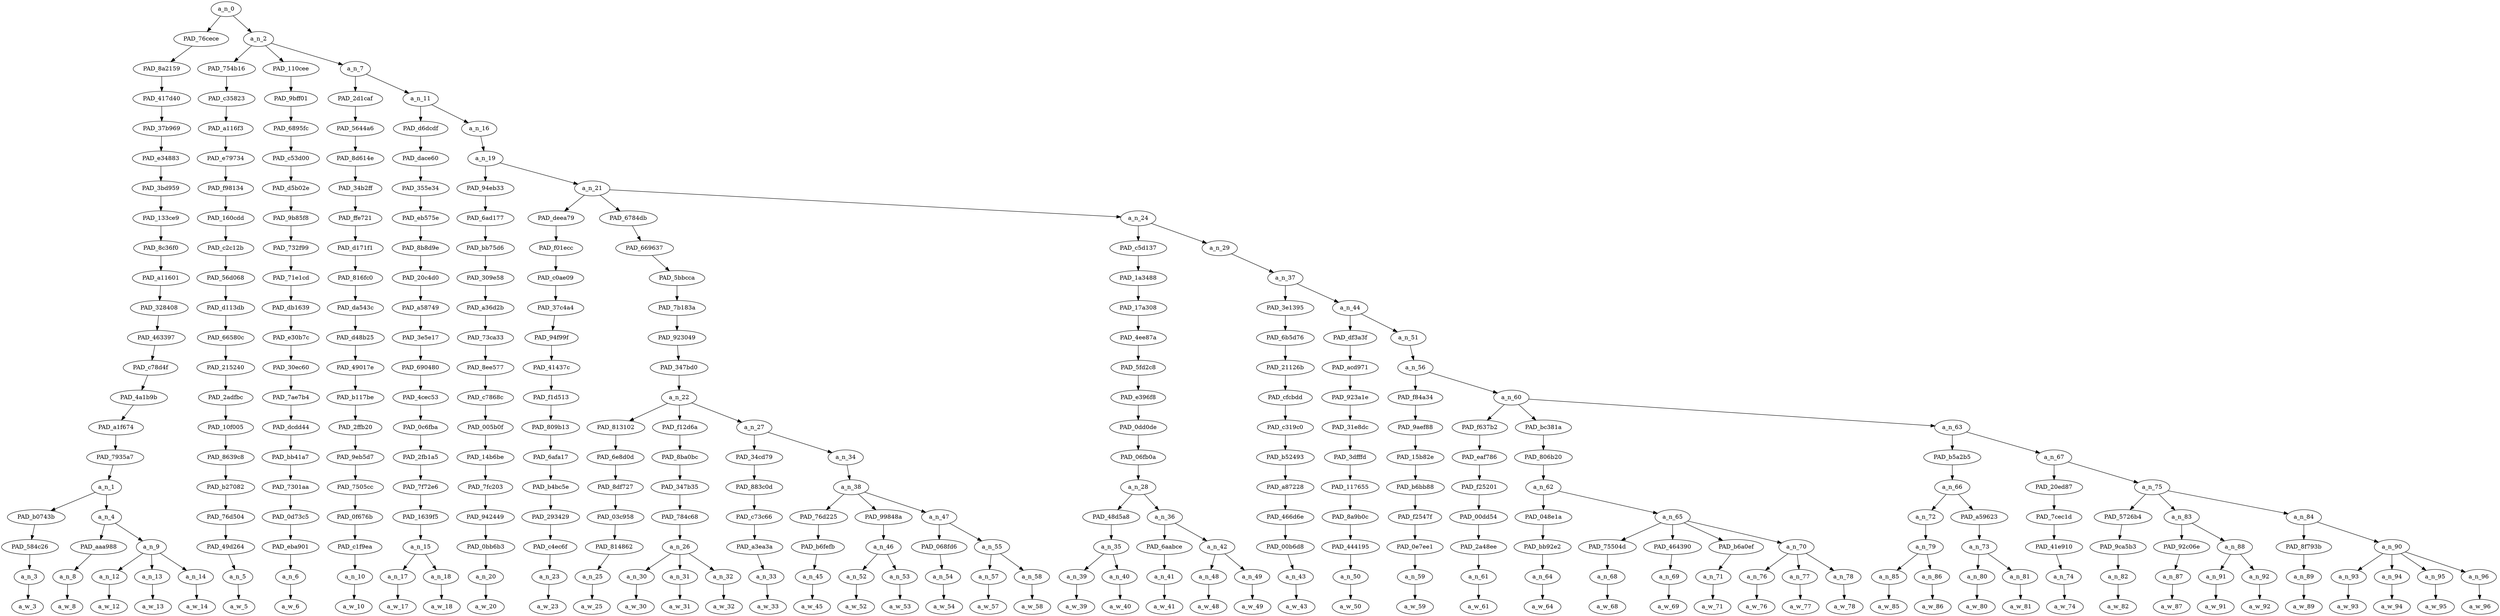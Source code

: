 strict digraph "" {
	a_n_0	[div_dir=1,
		index=0,
		level=20,
		pos="3.913224585262346,20!",
		text_span="[0, 1, 2, 3, 4, 5, 6, 7, 8, 9, 10, 11, 12, 13, 14, 15, 16, 17, 18, 19, 20, 21, 22, 23, 24, 25, 26, 27, 28, 29, 30, 31, 32, 33, 34, \
35, 36, 37, 38, 39, 40, 41, 42, 43, 44, 45, 46, 47, 48, 49, 50, 51, 52]",
		value=1.00000001];
	PAD_76cece	[div_dir=1,
		index=0,
		level=19,
		pos="1.0,19!",
		text_span="[0, 1, 2, 3, 4]",
		value=0.08458001];
	a_n_0 -> PAD_76cece;
	a_n_2	[div_dir=1,
		index=1,
		level=19,
		pos="6.826449170524692,19!",
		text_span="[5, 6, 7, 8, 9, 10, 11, 12, 13, 14, 15, 16, 17, 18, 19, 20, 21, 22, 23, 24, 25, 26, 27, 28, 29, 30, 31, 32, 33, 34, 35, 36, 37, \
38, 39, 40, 41, 42, 43, 44, 45, 46, 47, 48, 49, 50, 51, 52]",
		value=0.91515643];
	a_n_0 -> a_n_2;
	PAD_8a2159	[div_dir=1,
		index=0,
		level=18,
		pos="1.0,18!",
		text_span="[0, 1, 2, 3, 4]",
		value=0.08458001];
	PAD_76cece -> PAD_8a2159;
	PAD_417d40	[div_dir=1,
		index=0,
		level=17,
		pos="1.0,17!",
		text_span="[0, 1, 2, 3, 4]",
		value=0.08458001];
	PAD_8a2159 -> PAD_417d40;
	PAD_37b969	[div_dir=1,
		index=0,
		level=16,
		pos="1.0,16!",
		text_span="[0, 1, 2, 3, 4]",
		value=0.08458001];
	PAD_417d40 -> PAD_37b969;
	PAD_e34883	[div_dir=1,
		index=0,
		level=15,
		pos="1.0,15!",
		text_span="[0, 1, 2, 3, 4]",
		value=0.08458001];
	PAD_37b969 -> PAD_e34883;
	PAD_3bd959	[div_dir=1,
		index=0,
		level=14,
		pos="1.0,14!",
		text_span="[0, 1, 2, 3, 4]",
		value=0.08458001];
	PAD_e34883 -> PAD_3bd959;
	PAD_133ce9	[div_dir=1,
		index=0,
		level=13,
		pos="1.0,13!",
		text_span="[0, 1, 2, 3, 4]",
		value=0.08458001];
	PAD_3bd959 -> PAD_133ce9;
	PAD_8c36f0	[div_dir=1,
		index=0,
		level=12,
		pos="1.0,12!",
		text_span="[0, 1, 2, 3, 4]",
		value=0.08458001];
	PAD_133ce9 -> PAD_8c36f0;
	PAD_a11601	[div_dir=1,
		index=0,
		level=11,
		pos="1.0,11!",
		text_span="[0, 1, 2, 3, 4]",
		value=0.08458001];
	PAD_8c36f0 -> PAD_a11601;
	PAD_328408	[div_dir=1,
		index=0,
		level=10,
		pos="1.0,10!",
		text_span="[0, 1, 2, 3, 4]",
		value=0.08458001];
	PAD_a11601 -> PAD_328408;
	PAD_463397	[div_dir=1,
		index=0,
		level=9,
		pos="1.0,9!",
		text_span="[0, 1, 2, 3, 4]",
		value=0.08458001];
	PAD_328408 -> PAD_463397;
	PAD_c78d4f	[div_dir=1,
		index=0,
		level=8,
		pos="1.0,8!",
		text_span="[0, 1, 2, 3, 4]",
		value=0.08458001];
	PAD_463397 -> PAD_c78d4f;
	PAD_4a1b9b	[div_dir=1,
		index=0,
		level=7,
		pos="1.0,7!",
		text_span="[0, 1, 2, 3, 4]",
		value=0.08458001];
	PAD_c78d4f -> PAD_4a1b9b;
	PAD_a1f674	[div_dir=1,
		index=0,
		level=6,
		pos="1.0,6!",
		text_span="[0, 1, 2, 3, 4]",
		value=0.08458001];
	PAD_4a1b9b -> PAD_a1f674;
	PAD_7935a7	[div_dir=1,
		index=0,
		level=5,
		pos="1.0,5!",
		text_span="[0, 1, 2, 3, 4]",
		value=0.08458001];
	PAD_a1f674 -> PAD_7935a7;
	a_n_1	[div_dir=1,
		index=0,
		level=4,
		pos="1.0,4!",
		text_span="[0, 1, 2, 3, 4]",
		value=0.08458001];
	PAD_7935a7 -> a_n_1;
	PAD_b0743b	[div_dir=1,
		index=0,
		level=3,
		pos="0.0,3!",
		text_span="[0]",
		value=0.00998936];
	a_n_1 -> PAD_b0743b;
	a_n_4	[div_dir=1,
		index=1,
		level=3,
		pos="2.0,3!",
		text_span="[1, 2, 3, 4]",
		value=0.07447516];
	a_n_1 -> a_n_4;
	PAD_584c26	[div_dir=1,
		index=0,
		level=2,
		pos="0.0,2!",
		text_span="[0]",
		value=0.00998936];
	PAD_b0743b -> PAD_584c26;
	a_n_3	[div_dir=1,
		index=0,
		level=1,
		pos="0.0,1!",
		text_span="[0]",
		value=0.00998936];
	PAD_584c26 -> a_n_3;
	a_w_3	[div_dir=0,
		index=0,
		level=0,
		pos="0,0!",
		text_span="[0]",
		value=i];
	a_n_3 -> a_w_3;
	PAD_aaa988	[div_dir=1,
		index=1,
		level=2,
		pos="1.0,2!",
		text_span="[1]",
		value=0.01039304];
	a_n_4 -> PAD_aaa988;
	a_n_9	[div_dir=1,
		index=2,
		level=2,
		pos="3.0,2!",
		text_span="[2, 3, 4]",
		value=0.06399254];
	a_n_4 -> a_n_9;
	a_n_8	[div_dir=1,
		index=1,
		level=1,
		pos="1.0,1!",
		text_span="[1]",
		value=0.01039304];
	PAD_aaa988 -> a_n_8;
	a_w_8	[div_dir=0,
		index=1,
		level=0,
		pos="1,0!",
		text_span="[1]",
		value=am];
	a_n_8 -> a_w_8;
	a_n_12	[div_dir=1,
		index=2,
		level=1,
		pos="2.0,1!",
		text_span="[2]",
		value=0.00790389];
	a_n_9 -> a_n_12;
	a_n_13	[div_dir=1,
		index=3,
		level=1,
		pos="3.0,1!",
		text_span="[3]",
		value=0.04510745];
	a_n_9 -> a_n_13;
	a_n_14	[div_dir=1,
		index=4,
		level=1,
		pos="4.0,1!",
		text_span="[4]",
		value=0.01091511];
	a_n_9 -> a_n_14;
	a_w_12	[div_dir=0,
		index=2,
		level=0,
		pos="2,0!",
		text_span="[2]",
		value=a];
	a_n_12 -> a_w_12;
	a_w_13	[div_dir=0,
		index=3,
		level=0,
		pos="3,0!",
		text_span="[3]",
		value="w.a.r."];
	a_n_13 -> a_w_13;
	a_w_14	[div_dir=0,
		index=4,
		level=0,
		pos="4,0!",
		text_span="[4]",
		value=skin];
	a_n_14 -> a_w_14;
	PAD_754b16	[div_dir=1,
		index=1,
		level=18,
		pos="5.0,18!",
		text_span="[5]",
		value=0.00619104];
	a_n_2 -> PAD_754b16;
	PAD_110cee	[div_dir=-1,
		index=2,
		level=18,
		pos="6.0,18!",
		text_span="[6]",
		value=0.00748228];
	a_n_2 -> PAD_110cee;
	a_n_7	[div_dir=1,
		index=3,
		level=18,
		pos="9.479347511574074,18!",
		text_span="[7, 8, 9, 10, 11, 12, 13, 14, 15, 16, 17, 18, 19, 20, 21, 22, 23, 24, 25, 26, 27, 28, 29, 30, 31, 32, 33, 34, 35, 36, 37, 38, 39, \
40, 41, 42, 43, 44, 45, 46, 47, 48, 49, 50, 51, 52]",
		value=0.90124550];
	a_n_2 -> a_n_7;
	PAD_c35823	[div_dir=1,
		index=1,
		level=17,
		pos="5.0,17!",
		text_span="[5]",
		value=0.00619104];
	PAD_754b16 -> PAD_c35823;
	PAD_a116f3	[div_dir=1,
		index=1,
		level=16,
		pos="5.0,16!",
		text_span="[5]",
		value=0.00619104];
	PAD_c35823 -> PAD_a116f3;
	PAD_e79734	[div_dir=1,
		index=1,
		level=15,
		pos="5.0,15!",
		text_span="[5]",
		value=0.00619104];
	PAD_a116f3 -> PAD_e79734;
	PAD_f98134	[div_dir=1,
		index=1,
		level=14,
		pos="5.0,14!",
		text_span="[5]",
		value=0.00619104];
	PAD_e79734 -> PAD_f98134;
	PAD_160cdd	[div_dir=1,
		index=1,
		level=13,
		pos="5.0,13!",
		text_span="[5]",
		value=0.00619104];
	PAD_f98134 -> PAD_160cdd;
	PAD_c2c12b	[div_dir=1,
		index=1,
		level=12,
		pos="5.0,12!",
		text_span="[5]",
		value=0.00619104];
	PAD_160cdd -> PAD_c2c12b;
	PAD_56d068	[div_dir=1,
		index=1,
		level=11,
		pos="5.0,11!",
		text_span="[5]",
		value=0.00619104];
	PAD_c2c12b -> PAD_56d068;
	PAD_d113db	[div_dir=1,
		index=1,
		level=10,
		pos="5.0,10!",
		text_span="[5]",
		value=0.00619104];
	PAD_56d068 -> PAD_d113db;
	PAD_66580c	[div_dir=1,
		index=1,
		level=9,
		pos="5.0,9!",
		text_span="[5]",
		value=0.00619104];
	PAD_d113db -> PAD_66580c;
	PAD_215240	[div_dir=1,
		index=1,
		level=8,
		pos="5.0,8!",
		text_span="[5]",
		value=0.00619104];
	PAD_66580c -> PAD_215240;
	PAD_2adfbc	[div_dir=1,
		index=1,
		level=7,
		pos="5.0,7!",
		text_span="[5]",
		value=0.00619104];
	PAD_215240 -> PAD_2adfbc;
	PAD_10f005	[div_dir=1,
		index=1,
		level=6,
		pos="5.0,6!",
		text_span="[5]",
		value=0.00619104];
	PAD_2adfbc -> PAD_10f005;
	PAD_8639c8	[div_dir=1,
		index=1,
		level=5,
		pos="5.0,5!",
		text_span="[5]",
		value=0.00619104];
	PAD_10f005 -> PAD_8639c8;
	PAD_b27082	[div_dir=1,
		index=1,
		level=4,
		pos="5.0,4!",
		text_span="[5]",
		value=0.00619104];
	PAD_8639c8 -> PAD_b27082;
	PAD_76d504	[div_dir=1,
		index=2,
		level=3,
		pos="5.0,3!",
		text_span="[5]",
		value=0.00619104];
	PAD_b27082 -> PAD_76d504;
	PAD_49d264	[div_dir=1,
		index=3,
		level=2,
		pos="5.0,2!",
		text_span="[5]",
		value=0.00619104];
	PAD_76d504 -> PAD_49d264;
	a_n_5	[div_dir=1,
		index=5,
		level=1,
		pos="5.0,1!",
		text_span="[5]",
		value=0.00619104];
	PAD_49d264 -> a_n_5;
	a_w_5	[div_dir=0,
		index=5,
		level=0,
		pos="5,0!",
		text_span="[5]",
		value=do];
	a_n_5 -> a_w_5;
	PAD_9bff01	[div_dir=-1,
		index=2,
		level=17,
		pos="6.0,17!",
		text_span="[6]",
		value=0.00748228];
	PAD_110cee -> PAD_9bff01;
	PAD_6895fc	[div_dir=-1,
		index=2,
		level=16,
		pos="6.0,16!",
		text_span="[6]",
		value=0.00748228];
	PAD_9bff01 -> PAD_6895fc;
	PAD_c53d00	[div_dir=-1,
		index=2,
		level=15,
		pos="6.0,15!",
		text_span="[6]",
		value=0.00748228];
	PAD_6895fc -> PAD_c53d00;
	PAD_d5b02e	[div_dir=-1,
		index=2,
		level=14,
		pos="6.0,14!",
		text_span="[6]",
		value=0.00748228];
	PAD_c53d00 -> PAD_d5b02e;
	PAD_9b85f8	[div_dir=-1,
		index=2,
		level=13,
		pos="6.0,13!",
		text_span="[6]",
		value=0.00748228];
	PAD_d5b02e -> PAD_9b85f8;
	PAD_732f99	[div_dir=-1,
		index=2,
		level=12,
		pos="6.0,12!",
		text_span="[6]",
		value=0.00748228];
	PAD_9b85f8 -> PAD_732f99;
	PAD_71e1cd	[div_dir=-1,
		index=2,
		level=11,
		pos="6.0,11!",
		text_span="[6]",
		value=0.00748228];
	PAD_732f99 -> PAD_71e1cd;
	PAD_db1639	[div_dir=-1,
		index=2,
		level=10,
		pos="6.0,10!",
		text_span="[6]",
		value=0.00748228];
	PAD_71e1cd -> PAD_db1639;
	PAD_e30b7c	[div_dir=-1,
		index=2,
		level=9,
		pos="6.0,9!",
		text_span="[6]",
		value=0.00748228];
	PAD_db1639 -> PAD_e30b7c;
	PAD_30ec60	[div_dir=-1,
		index=2,
		level=8,
		pos="6.0,8!",
		text_span="[6]",
		value=0.00748228];
	PAD_e30b7c -> PAD_30ec60;
	PAD_7ae7b4	[div_dir=-1,
		index=2,
		level=7,
		pos="6.0,7!",
		text_span="[6]",
		value=0.00748228];
	PAD_30ec60 -> PAD_7ae7b4;
	PAD_dcdd44	[div_dir=-1,
		index=2,
		level=6,
		pos="6.0,6!",
		text_span="[6]",
		value=0.00748228];
	PAD_7ae7b4 -> PAD_dcdd44;
	PAD_bb41a7	[div_dir=-1,
		index=2,
		level=5,
		pos="6.0,5!",
		text_span="[6]",
		value=0.00748228];
	PAD_dcdd44 -> PAD_bb41a7;
	PAD_7301aa	[div_dir=-1,
		index=2,
		level=4,
		pos="6.0,4!",
		text_span="[6]",
		value=0.00748228];
	PAD_bb41a7 -> PAD_7301aa;
	PAD_0d73c5	[div_dir=-1,
		index=3,
		level=3,
		pos="6.0,3!",
		text_span="[6]",
		value=0.00748228];
	PAD_7301aa -> PAD_0d73c5;
	PAD_eba901	[div_dir=-1,
		index=4,
		level=2,
		pos="6.0,2!",
		text_span="[6]",
		value=0.00748228];
	PAD_0d73c5 -> PAD_eba901;
	a_n_6	[div_dir=-1,
		index=6,
		level=1,
		pos="6.0,1!",
		text_span="[6]",
		value=0.00748228];
	PAD_eba901 -> a_n_6;
	a_w_6	[div_dir=0,
		index=6,
		level=0,
		pos="6,0!",
		text_span="[6]",
		value=you];
	a_n_6 -> a_w_6;
	PAD_2d1caf	[div_dir=1,
		index=3,
		level=17,
		pos="7.0,17!",
		text_span="[7]",
		value=0.00774650];
	a_n_7 -> PAD_2d1caf;
	a_n_11	[div_dir=1,
		index=4,
		level=17,
		pos="11.958695023148149,17!",
		text_span="[8, 9, 10, 11, 12, 13, 14, 15, 16, 17, 18, 19, 20, 21, 22, 23, 24, 25, 26, 27, 28, 29, 30, 31, 32, 33, 34, 35, 36, 37, 38, 39, 40, \
41, 42, 43, 44, 45, 46, 47, 48, 49, 50, 51, 52]",
		value=0.89325747];
	a_n_7 -> a_n_11;
	PAD_5644a6	[div_dir=1,
		index=3,
		level=16,
		pos="7.0,16!",
		text_span="[7]",
		value=0.00774650];
	PAD_2d1caf -> PAD_5644a6;
	PAD_8d614e	[div_dir=1,
		index=3,
		level=15,
		pos="7.0,15!",
		text_span="[7]",
		value=0.00774650];
	PAD_5644a6 -> PAD_8d614e;
	PAD_34b2ff	[div_dir=1,
		index=3,
		level=14,
		pos="7.0,14!",
		text_span="[7]",
		value=0.00774650];
	PAD_8d614e -> PAD_34b2ff;
	PAD_ffe721	[div_dir=1,
		index=3,
		level=13,
		pos="7.0,13!",
		text_span="[7]",
		value=0.00774650];
	PAD_34b2ff -> PAD_ffe721;
	PAD_d171f1	[div_dir=1,
		index=3,
		level=12,
		pos="7.0,12!",
		text_span="[7]",
		value=0.00774650];
	PAD_ffe721 -> PAD_d171f1;
	PAD_816fc0	[div_dir=1,
		index=3,
		level=11,
		pos="7.0,11!",
		text_span="[7]",
		value=0.00774650];
	PAD_d171f1 -> PAD_816fc0;
	PAD_da543c	[div_dir=1,
		index=3,
		level=10,
		pos="7.0,10!",
		text_span="[7]",
		value=0.00774650];
	PAD_816fc0 -> PAD_da543c;
	PAD_d48b25	[div_dir=1,
		index=3,
		level=9,
		pos="7.0,9!",
		text_span="[7]",
		value=0.00774650];
	PAD_da543c -> PAD_d48b25;
	PAD_49017e	[div_dir=1,
		index=3,
		level=8,
		pos="7.0,8!",
		text_span="[7]",
		value=0.00774650];
	PAD_d48b25 -> PAD_49017e;
	PAD_b117be	[div_dir=1,
		index=3,
		level=7,
		pos="7.0,7!",
		text_span="[7]",
		value=0.00774650];
	PAD_49017e -> PAD_b117be;
	PAD_2ffb20	[div_dir=1,
		index=3,
		level=6,
		pos="7.0,6!",
		text_span="[7]",
		value=0.00774650];
	PAD_b117be -> PAD_2ffb20;
	PAD_9eb5d7	[div_dir=1,
		index=3,
		level=5,
		pos="7.0,5!",
		text_span="[7]",
		value=0.00774650];
	PAD_2ffb20 -> PAD_9eb5d7;
	PAD_7505cc	[div_dir=1,
		index=3,
		level=4,
		pos="7.0,4!",
		text_span="[7]",
		value=0.00774650];
	PAD_9eb5d7 -> PAD_7505cc;
	PAD_0f676b	[div_dir=1,
		index=4,
		level=3,
		pos="7.0,3!",
		text_span="[7]",
		value=0.00774650];
	PAD_7505cc -> PAD_0f676b;
	PAD_c1f9ea	[div_dir=1,
		index=5,
		level=2,
		pos="7.0,2!",
		text_span="[7]",
		value=0.00774650];
	PAD_0f676b -> PAD_c1f9ea;
	a_n_10	[div_dir=1,
		index=7,
		level=1,
		pos="7.0,1!",
		text_span="[7]",
		value=0.00774650];
	PAD_c1f9ea -> a_n_10;
	a_w_10	[div_dir=0,
		index=7,
		level=0,
		pos="7,0!",
		text_span="[7]",
		value=know];
	a_n_10 -> a_w_10;
	PAD_d6dcdf	[div_dir=-1,
		index=4,
		level=16,
		pos="8.5,16!",
		text_span="[8, 9]",
		value=0.04171101];
	a_n_11 -> PAD_d6dcdf;
	a_n_16	[div_dir=1,
		index=5,
		level=16,
		pos="15.417390046296296,16!",
		text_span="[10, 11, 12, 13, 14, 15, 16, 17, 18, 19, 20, 21, 22, 23, 24, 25, 26, 27, 28, 29, 30, 31, 32, 33, 34, 35, 36, 37, 38, 39, 40, 41, \
42, 43, 44, 45, 46, 47, 48, 49, 50, 51, 52]",
		value=0.85130424];
	a_n_11 -> a_n_16;
	PAD_dace60	[div_dir=-1,
		index=4,
		level=15,
		pos="8.5,15!",
		text_span="[8, 9]",
		value=0.04171101];
	PAD_d6dcdf -> PAD_dace60;
	PAD_355e34	[div_dir=-1,
		index=4,
		level=14,
		pos="8.5,14!",
		text_span="[8, 9]",
		value=0.04171101];
	PAD_dace60 -> PAD_355e34;
	PAD_eb575e	[div_dir=-1,
		index=4,
		level=13,
		pos="8.5,13!",
		text_span="[8, 9]",
		value=0.04171101];
	PAD_355e34 -> PAD_eb575e;
	PAD_8b8d9e	[div_dir=-1,
		index=4,
		level=12,
		pos="8.5,12!",
		text_span="[8, 9]",
		value=0.04171101];
	PAD_eb575e -> PAD_8b8d9e;
	PAD_20c4d0	[div_dir=-1,
		index=4,
		level=11,
		pos="8.5,11!",
		text_span="[8, 9]",
		value=0.04171101];
	PAD_8b8d9e -> PAD_20c4d0;
	PAD_a58749	[div_dir=-1,
		index=4,
		level=10,
		pos="8.5,10!",
		text_span="[8, 9]",
		value=0.04171101];
	PAD_20c4d0 -> PAD_a58749;
	PAD_3e5e17	[div_dir=-1,
		index=4,
		level=9,
		pos="8.5,9!",
		text_span="[8, 9]",
		value=0.04171101];
	PAD_a58749 -> PAD_3e5e17;
	PAD_690480	[div_dir=-1,
		index=4,
		level=8,
		pos="8.5,8!",
		text_span="[8, 9]",
		value=0.04171101];
	PAD_3e5e17 -> PAD_690480;
	PAD_4cec53	[div_dir=-1,
		index=4,
		level=7,
		pos="8.5,7!",
		text_span="[8, 9]",
		value=0.04171101];
	PAD_690480 -> PAD_4cec53;
	PAD_0c6fba	[div_dir=-1,
		index=4,
		level=6,
		pos="8.5,6!",
		text_span="[8, 9]",
		value=0.04171101];
	PAD_4cec53 -> PAD_0c6fba;
	PAD_2fb1a5	[div_dir=-1,
		index=4,
		level=5,
		pos="8.5,5!",
		text_span="[8, 9]",
		value=0.04171101];
	PAD_0c6fba -> PAD_2fb1a5;
	PAD_7f72e6	[div_dir=-1,
		index=4,
		level=4,
		pos="8.5,4!",
		text_span="[8, 9]",
		value=0.04171101];
	PAD_2fb1a5 -> PAD_7f72e6;
	PAD_1639f5	[div_dir=-1,
		index=5,
		level=3,
		pos="8.5,3!",
		text_span="[8, 9]",
		value=0.04171101];
	PAD_7f72e6 -> PAD_1639f5;
	a_n_15	[div_dir=-1,
		index=6,
		level=2,
		pos="8.5,2!",
		text_span="[8, 9]",
		value=0.04171101];
	PAD_1639f5 -> a_n_15;
	a_n_17	[div_dir=-1,
		index=8,
		level=1,
		pos="8.0,1!",
		text_span="[8]",
		value=0.01119219];
	a_n_15 -> a_n_17;
	a_n_18	[div_dir=-1,
		index=9,
		level=1,
		pos="9.0,1!",
		text_span="[9]",
		value=0.03050767];
	a_n_15 -> a_n_18;
	a_w_17	[div_dir=0,
		index=8,
		level=0,
		pos="8,0!",
		text_span="[8]",
		value=john];
	a_n_17 -> a_w_17;
	a_w_18	[div_dir=0,
		index=9,
		level=0,
		pos="9,0!",
		text_span="[9]",
		value=detuillo];
	a_n_18 -> a_w_18;
	a_n_19	[div_dir=1,
		index=5,
		level=15,
		pos="15.417390046296296,15!",
		text_span="[10, 11, 12, 13, 14, 15, 16, 17, 18, 19, 20, 21, 22, 23, 24, 25, 26, 27, 28, 29, 30, 31, 32, 33, 34, 35, 36, 37, 38, 39, 40, 41, \
42, 43, 44, 45, 46, 47, 48, 49, 50, 51, 52]",
		value=0.85104968];
	a_n_16 -> a_n_19;
	PAD_94eb33	[div_dir=-1,
		index=5,
		level=14,
		pos="10.0,14!",
		text_span="[10]",
		value=0.00939862];
	a_n_19 -> PAD_94eb33;
	a_n_21	[div_dir=1,
		index=6,
		level=14,
		pos="20.83478009259259,14!",
		text_span="[11, 12, 13, 14, 15, 16, 17, 18, 19, 20, 21, 22, 23, 24, 25, 26, 27, 28, 29, 30, 31, 32, 33, 34, 35, 36, 37, 38, 39, 40, 41, 42, \
43, 44, 45, 46, 47, 48, 49, 50, 51, 52]",
		value=0.84139649];
	a_n_19 -> a_n_21;
	PAD_6ad177	[div_dir=-1,
		index=5,
		level=13,
		pos="10.0,13!",
		text_span="[10]",
		value=0.00939862];
	PAD_94eb33 -> PAD_6ad177;
	PAD_bb75d6	[div_dir=-1,
		index=5,
		level=12,
		pos="10.0,12!",
		text_span="[10]",
		value=0.00939862];
	PAD_6ad177 -> PAD_bb75d6;
	PAD_309e58	[div_dir=-1,
		index=5,
		level=11,
		pos="10.0,11!",
		text_span="[10]",
		value=0.00939862];
	PAD_bb75d6 -> PAD_309e58;
	PAD_a36d2b	[div_dir=-1,
		index=5,
		level=10,
		pos="10.0,10!",
		text_span="[10]",
		value=0.00939862];
	PAD_309e58 -> PAD_a36d2b;
	PAD_73ca33	[div_dir=-1,
		index=5,
		level=9,
		pos="10.0,9!",
		text_span="[10]",
		value=0.00939862];
	PAD_a36d2b -> PAD_73ca33;
	PAD_8ee577	[div_dir=-1,
		index=5,
		level=8,
		pos="10.0,8!",
		text_span="[10]",
		value=0.00939862];
	PAD_73ca33 -> PAD_8ee577;
	PAD_c7868c	[div_dir=-1,
		index=5,
		level=7,
		pos="10.0,7!",
		text_span="[10]",
		value=0.00939862];
	PAD_8ee577 -> PAD_c7868c;
	PAD_005b0f	[div_dir=-1,
		index=5,
		level=6,
		pos="10.0,6!",
		text_span="[10]",
		value=0.00939862];
	PAD_c7868c -> PAD_005b0f;
	PAD_14b6be	[div_dir=-1,
		index=5,
		level=5,
		pos="10.0,5!",
		text_span="[10]",
		value=0.00939862];
	PAD_005b0f -> PAD_14b6be;
	PAD_7fc203	[div_dir=-1,
		index=5,
		level=4,
		pos="10.0,4!",
		text_span="[10]",
		value=0.00939862];
	PAD_14b6be -> PAD_7fc203;
	PAD_942449	[div_dir=-1,
		index=6,
		level=3,
		pos="10.0,3!",
		text_span="[10]",
		value=0.00939862];
	PAD_7fc203 -> PAD_942449;
	PAD_0bb6b3	[div_dir=-1,
		index=7,
		level=2,
		pos="10.0,2!",
		text_span="[10]",
		value=0.00939862];
	PAD_942449 -> PAD_0bb6b3;
	a_n_20	[div_dir=-1,
		index=10,
		level=1,
		pos="10.0,1!",
		text_span="[10]",
		value=0.00939862];
	PAD_0bb6b3 -> a_n_20;
	a_w_20	[div_dir=0,
		index=10,
		level=0,
		pos="10,0!",
		text_span="[10]",
		value=he];
	a_n_20 -> a_w_20;
	PAD_deea79	[div_dir=-1,
		index=7,
		level=13,
		pos="22.0,13!",
		text_span="[22]",
		value=0.01566510];
	a_n_21 -> PAD_deea79;
	PAD_6784db	[div_dir=-1,
		index=6,
		level=13,
		pos="13.458333333333334,13!",
		text_span="[11, 12, 13, 14, 15, 16, 17, 18, 19, 20, 21]",
		value=0.16566449];
	a_n_21 -> PAD_6784db;
	a_n_24	[div_dir=1,
		index=8,
		level=13,
		pos="27.046006944444443,13!",
		text_span="[23, 24, 25, 26, 27, 28, 29, 30, 31, 32, 33, 34, 35, 36, 37, 38, 39, 40, 41, 42, 43, 44, 45, 46, 47, 48, 49, 50, 51, 52]",
		value=0.65980994];
	a_n_21 -> a_n_24;
	PAD_f01ecc	[div_dir=-1,
		index=7,
		level=12,
		pos="22.0,12!",
		text_span="[22]",
		value=0.01566510];
	PAD_deea79 -> PAD_f01ecc;
	PAD_c0ae09	[div_dir=-1,
		index=7,
		level=11,
		pos="22.0,11!",
		text_span="[22]",
		value=0.01566510];
	PAD_f01ecc -> PAD_c0ae09;
	PAD_37c4a4	[div_dir=-1,
		index=7,
		level=10,
		pos="22.0,10!",
		text_span="[22]",
		value=0.01566510];
	PAD_c0ae09 -> PAD_37c4a4;
	PAD_94f99f	[div_dir=-1,
		index=7,
		level=9,
		pos="22.0,9!",
		text_span="[22]",
		value=0.01566510];
	PAD_37c4a4 -> PAD_94f99f;
	PAD_41437c	[div_dir=-1,
		index=7,
		level=8,
		pos="22.0,8!",
		text_span="[22]",
		value=0.01566510];
	PAD_94f99f -> PAD_41437c;
	PAD_f1d513	[div_dir=-1,
		index=7,
		level=7,
		pos="22.0,7!",
		text_span="[22]",
		value=0.01566510];
	PAD_41437c -> PAD_f1d513;
	PAD_809b13	[div_dir=-1,
		index=9,
		level=6,
		pos="22.0,6!",
		text_span="[22]",
		value=0.01566510];
	PAD_f1d513 -> PAD_809b13;
	PAD_6afa17	[div_dir=-1,
		index=10,
		level=5,
		pos="22.0,5!",
		text_span="[22]",
		value=0.01566510];
	PAD_809b13 -> PAD_6afa17;
	PAD_b4bc5e	[div_dir=-1,
		index=10,
		level=4,
		pos="22.0,4!",
		text_span="[22]",
		value=0.01566510];
	PAD_6afa17 -> PAD_b4bc5e;
	PAD_293429	[div_dir=-1,
		index=13,
		level=3,
		pos="22.0,3!",
		text_span="[22]",
		value=0.01566510];
	PAD_b4bc5e -> PAD_293429;
	PAD_c4ec6f	[div_dir=-1,
		index=15,
		level=2,
		pos="22.0,2!",
		text_span="[22]",
		value=0.01566510];
	PAD_293429 -> PAD_c4ec6f;
	a_n_23	[div_dir=-1,
		index=22,
		level=1,
		pos="22.0,1!",
		text_span="[22]",
		value=0.01566510];
	PAD_c4ec6f -> a_n_23;
	a_w_23	[div_dir=0,
		index=22,
		level=0,
		pos="22,0!",
		text_span="[22]",
		value=and];
	a_n_23 -> a_w_23;
	PAD_669637	[div_dir=-1,
		index=6,
		level=12,
		pos="13.458333333333334,12!",
		text_span="[11, 12, 13, 14, 15, 16, 17, 18, 19, 20, 21]",
		value=0.16566449];
	PAD_6784db -> PAD_669637;
	PAD_5bbcca	[div_dir=-1,
		index=6,
		level=11,
		pos="13.458333333333334,11!",
		text_span="[11, 12, 13, 14, 15, 16, 17, 18, 19, 20, 21]",
		value=0.16566449];
	PAD_669637 -> PAD_5bbcca;
	PAD_7b183a	[div_dir=-1,
		index=6,
		level=10,
		pos="13.458333333333334,10!",
		text_span="[11, 12, 13, 14, 15, 16, 17, 18, 19, 20, 21]",
		value=0.16566449];
	PAD_5bbcca -> PAD_7b183a;
	PAD_923049	[div_dir=-1,
		index=6,
		level=9,
		pos="13.458333333333334,9!",
		text_span="[11, 12, 13, 14, 15, 16, 17, 18, 19, 20, 21]",
		value=0.16566449];
	PAD_7b183a -> PAD_923049;
	PAD_347bd0	[div_dir=-1,
		index=6,
		level=8,
		pos="13.458333333333334,8!",
		text_span="[11, 12, 13, 14, 15, 16, 17, 18, 19, 20, 21]",
		value=0.16566449];
	PAD_923049 -> PAD_347bd0;
	a_n_22	[div_dir=-1,
		index=6,
		level=7,
		pos="13.458333333333334,7!",
		text_span="[11, 12, 13, 14, 15, 16, 17, 18, 19, 20, 21]",
		value=0.16566449];
	PAD_347bd0 -> a_n_22;
	PAD_813102	[div_dir=-1,
		index=6,
		level=6,
		pos="11.0,6!",
		text_span="[11]",
		value=0.00788401];
	a_n_22 -> PAD_813102;
	PAD_f12d6a	[div_dir=-1,
		index=7,
		level=6,
		pos="13.0,6!",
		text_span="[12, 13, 14]",
		value=0.03066440];
	a_n_22 -> PAD_f12d6a;
	a_n_27	[div_dir=-1,
		index=8,
		level=6,
		pos="16.375,6!",
		text_span="[15, 16, 17, 18, 19, 20, 21]",
		value=0.12710650];
	a_n_22 -> a_n_27;
	PAD_6e8d0d	[div_dir=-1,
		index=6,
		level=5,
		pos="11.0,5!",
		text_span="[11]",
		value=0.00788401];
	PAD_813102 -> PAD_6e8d0d;
	PAD_8df727	[div_dir=-1,
		index=6,
		level=4,
		pos="11.0,4!",
		text_span="[11]",
		value=0.00788401];
	PAD_6e8d0d -> PAD_8df727;
	PAD_03c958	[div_dir=-1,
		index=7,
		level=3,
		pos="11.0,3!",
		text_span="[11]",
		value=0.00788401];
	PAD_8df727 -> PAD_03c958;
	PAD_814862	[div_dir=-1,
		index=8,
		level=2,
		pos="11.0,2!",
		text_span="[11]",
		value=0.00788401];
	PAD_03c958 -> PAD_814862;
	a_n_25	[div_dir=-1,
		index=11,
		level=1,
		pos="11.0,1!",
		text_span="[11]",
		value=0.00788401];
	PAD_814862 -> a_n_25;
	a_w_25	[div_dir=0,
		index=11,
		level=0,
		pos="11,0!",
		text_span="[11]",
		value=doing];
	a_n_25 -> a_w_25;
	PAD_8ba0bc	[div_dir=-1,
		index=7,
		level=5,
		pos="13.0,5!",
		text_span="[12, 13, 14]",
		value=0.03066440];
	PAD_f12d6a -> PAD_8ba0bc;
	PAD_347b35	[div_dir=-1,
		index=7,
		level=4,
		pos="13.0,4!",
		text_span="[12, 13, 14]",
		value=0.03066440];
	PAD_8ba0bc -> PAD_347b35;
	PAD_784c68	[div_dir=-1,
		index=8,
		level=3,
		pos="13.0,3!",
		text_span="[12, 13, 14]",
		value=0.03066440];
	PAD_347b35 -> PAD_784c68;
	a_n_26	[div_dir=-1,
		index=9,
		level=2,
		pos="13.0,2!",
		text_span="[12, 13, 14]",
		value=0.03066440];
	PAD_784c68 -> a_n_26;
	a_n_30	[div_dir=1,
		index=12,
		level=1,
		pos="12.0,1!",
		text_span="[12]",
		value=0.00851447];
	a_n_26 -> a_n_30;
	a_n_31	[div_dir=-1,
		index=13,
		level=1,
		pos="13.0,1!",
		text_span="[13]",
		value=0.00902670];
	a_n_26 -> a_n_31;
	a_n_32	[div_dir=-1,
		index=14,
		level=1,
		pos="14.0,1!",
		text_span="[14]",
		value=0.01311866];
	a_n_26 -> a_n_32;
	a_w_30	[div_dir=0,
		index=12,
		level=0,
		pos="12,0!",
		text_span="[12]",
		value=an];
	a_n_30 -> a_w_30;
	a_w_31	[div_dir=0,
		index=13,
		level=0,
		pos="13,0!",
		text_span="[13]",
		value=l];
	a_n_31 -> a_w_31;
	a_w_32	[div_dir=0,
		index=14,
		level=0,
		pos="14,0!",
		text_span="[14]",
		value=bow];
	a_n_32 -> a_w_32;
	PAD_34cd79	[div_dir=-1,
		index=8,
		level=5,
		pos="15.0,5!",
		text_span="[15]",
		value=0.00876601];
	a_n_27 -> PAD_34cd79;
	a_n_34	[div_dir=1,
		index=9,
		level=5,
		pos="17.75,5!",
		text_span="[16, 17, 18, 19, 20, 21]",
		value=0.11833564];
	a_n_27 -> a_n_34;
	PAD_883c0d	[div_dir=-1,
		index=8,
		level=4,
		pos="15.0,4!",
		text_span="[15]",
		value=0.00876601];
	PAD_34cd79 -> PAD_883c0d;
	PAD_c73c66	[div_dir=-1,
		index=9,
		level=3,
		pos="15.0,3!",
		text_span="[15]",
		value=0.00876601];
	PAD_883c0d -> PAD_c73c66;
	PAD_a3ea3a	[div_dir=-1,
		index=10,
		level=2,
		pos="15.0,2!",
		text_span="[15]",
		value=0.00876601];
	PAD_c73c66 -> PAD_a3ea3a;
	a_n_33	[div_dir=-1,
		index=15,
		level=1,
		pos="15.0,1!",
		text_span="[15]",
		value=0.00876601];
	PAD_a3ea3a -> a_n_33;
	a_w_33	[div_dir=0,
		index=15,
		level=0,
		pos="15,0!",
		text_span="[15]",
		value=for];
	a_n_33 -> a_w_33;
	a_n_38	[div_dir=1,
		index=9,
		level=4,
		pos="17.75,4!",
		text_span="[16, 17, 18, 19, 20, 21]",
		value=0.11833339];
	a_n_34 -> a_n_38;
	PAD_76d225	[div_dir=1,
		index=10,
		level=3,
		pos="16.0,3!",
		text_span="[16]",
		value=0.01584941];
	a_n_38 -> PAD_76d225;
	PAD_99848a	[div_dir=-1,
		index=11,
		level=3,
		pos="17.5,3!",
		text_span="[17, 18]",
		value=0.07101093];
	a_n_38 -> PAD_99848a;
	a_n_47	[div_dir=1,
		index=12,
		level=3,
		pos="19.75,3!",
		text_span="[19, 20, 21]",
		value=0.03147080];
	a_n_38 -> a_n_47;
	PAD_b6fefb	[div_dir=1,
		index=11,
		level=2,
		pos="16.0,2!",
		text_span="[16]",
		value=0.01584941];
	PAD_76d225 -> PAD_b6fefb;
	a_n_45	[div_dir=1,
		index=16,
		level=1,
		pos="16.0,1!",
		text_span="[16]",
		value=0.01584941];
	PAD_b6fefb -> a_n_45;
	a_w_45	[div_dir=0,
		index=16,
		level=0,
		pos="16,0!",
		text_span="[16]",
		value=stabbing];
	a_n_45 -> a_w_45;
	a_n_46	[div_dir=-1,
		index=12,
		level=2,
		pos="17.5,2!",
		text_span="[17, 18]",
		value=0.07101093];
	PAD_99848a -> a_n_46;
	a_n_52	[div_dir=1,
		index=17,
		level=1,
		pos="17.0,1!",
		text_span="[17]",
		value=0.01006059];
	a_n_46 -> a_n_52;
	a_n_53	[div_dir=-1,
		index=18,
		level=1,
		pos="18.0,1!",
		text_span="[18]",
		value=0.06087194];
	a_n_46 -> a_n_53;
	a_w_52	[div_dir=0,
		index=17,
		level=0,
		pos="17,0!",
		text_span="[17]",
		value=a1];
	a_n_52 -> a_w_52;
	a_w_53	[div_dir=0,
		index=18,
		level=0,
		pos="18,0!",
		text_span="[18]",
		value=lgbtqwtf];
	a_n_53 -> a_w_53;
	PAD_068fd6	[div_dir=1,
		index=13,
		level=2,
		pos="19.0,2!",
		text_span="[19]",
		value=0.01124154];
	a_n_47 -> PAD_068fd6;
	a_n_55	[div_dir=1,
		index=14,
		level=2,
		pos="20.5,2!",
		text_span="[20, 21]",
		value=0.02016632];
	a_n_47 -> a_n_55;
	a_n_54	[div_dir=1,
		index=19,
		level=1,
		pos="19.0,1!",
		text_span="[19]",
		value=0.01124154];
	PAD_068fd6 -> a_n_54;
	a_w_54	[div_dir=0,
		index=19,
		level=0,
		pos="19,0!",
		text_span="[19]",
		value=in];
	a_n_54 -> a_w_54;
	a_n_57	[div_dir=1,
		index=20,
		level=1,
		pos="20.0,1!",
		text_span="[20]",
		value=0.00872546];
	a_n_55 -> a_n_57;
	a_n_58	[div_dir=1,
		index=21,
		level=1,
		pos="21.0,1!",
		text_span="[21]",
		value=0.01138176];
	a_n_55 -> a_n_58;
	a_w_57	[div_dir=0,
		index=20,
		level=0,
		pos="20,0!",
		text_span="[20]",
		value=the];
	a_n_57 -> a_w_57;
	a_w_58	[div_dir=0,
		index=21,
		level=0,
		pos="21,0!",
		text_span="[21]",
		value=head];
	a_n_58 -> a_w_58;
	PAD_c5d137	[div_dir=1,
		index=8,
		level=12,
		pos="24.625,12!",
		text_span="[23, 24, 25, 26, 27]",
		value=0.24453447];
	a_n_24 -> PAD_c5d137;
	a_n_29	[div_dir=1,
		index=9,
		level=12,
		pos="29.46701388888889,12!",
		text_span="[28, 29, 30, 31, 32, 33, 34, 35, 36, 37, 38, 39, 40, 41, 42, 43, 44, 45, 46, 47, 48, 49, 50, 51, 52]",
		value=0.41496247];
	a_n_24 -> a_n_29;
	PAD_1a3488	[div_dir=1,
		index=8,
		level=11,
		pos="24.625,11!",
		text_span="[23, 24, 25, 26, 27]",
		value=0.24453447];
	PAD_c5d137 -> PAD_1a3488;
	PAD_17a308	[div_dir=1,
		index=8,
		level=10,
		pos="24.625,10!",
		text_span="[23, 24, 25, 26, 27]",
		value=0.24453447];
	PAD_1a3488 -> PAD_17a308;
	PAD_4ee87a	[div_dir=1,
		index=8,
		level=9,
		pos="24.625,9!",
		text_span="[23, 24, 25, 26, 27]",
		value=0.24453447];
	PAD_17a308 -> PAD_4ee87a;
	PAD_5fd2c8	[div_dir=1,
		index=8,
		level=8,
		pos="24.625,8!",
		text_span="[23, 24, 25, 26, 27]",
		value=0.24453447];
	PAD_4ee87a -> PAD_5fd2c8;
	PAD_e396f8	[div_dir=1,
		index=8,
		level=7,
		pos="24.625,7!",
		text_span="[23, 24, 25, 26, 27]",
		value=0.24453447];
	PAD_5fd2c8 -> PAD_e396f8;
	PAD_0dd0de	[div_dir=1,
		index=10,
		level=6,
		pos="24.625,6!",
		text_span="[23, 24, 25, 26, 27]",
		value=0.24453447];
	PAD_e396f8 -> PAD_0dd0de;
	PAD_06fb0a	[div_dir=1,
		index=11,
		level=5,
		pos="24.625,5!",
		text_span="[23, 24, 25, 26, 27]",
		value=0.24453447];
	PAD_0dd0de -> PAD_06fb0a;
	a_n_28	[div_dir=1,
		index=11,
		level=4,
		pos="24.625,4!",
		text_span="[23, 24, 25, 26, 27]",
		value=0.24453447];
	PAD_06fb0a -> a_n_28;
	PAD_48d5a8	[div_dir=1,
		index=14,
		level=3,
		pos="23.5,3!",
		text_span="[23, 24]",
		value=0.19137304];
	a_n_28 -> PAD_48d5a8;
	a_n_36	[div_dir=1,
		index=15,
		level=3,
		pos="25.75,3!",
		text_span="[25, 26, 27]",
		value=0.05270656];
	a_n_28 -> a_n_36;
	a_n_35	[div_dir=1,
		index=16,
		level=2,
		pos="23.5,2!",
		text_span="[23, 24]",
		value=0.19137304];
	PAD_48d5a8 -> a_n_35;
	a_n_39	[div_dir=-1,
		index=23,
		level=1,
		pos="23.0,1!",
		text_span="[23]",
		value=0.02563090];
	a_n_35 -> a_n_39;
	a_n_40	[div_dir=1,
		index=24,
		level=1,
		pos="24.0,1!",
		text_span="[24]",
		value=0.16518607];
	a_n_35 -> a_n_40;
	a_w_39	[div_dir=0,
		index=23,
		level=0,
		pos="23,0!",
		text_span="[23]",
		value=a2];
	a_n_39 -> a_w_39;
	a_w_40	[div_dir=0,
		index=24,
		level=0,
		pos="24,0!",
		text_span="[24]",
		value=mudshark];
	a_n_40 -> a_w_40;
	PAD_6aabce	[div_dir=-1,
		index=17,
		level=2,
		pos="25.0,2!",
		text_span="[25]",
		value=0.02721287];
	a_n_36 -> PAD_6aabce;
	a_n_42	[div_dir=1,
		index=18,
		level=2,
		pos="26.5,2!",
		text_span="[26, 27]",
		value=0.02544861];
	a_n_36 -> a_n_42;
	a_n_41	[div_dir=-1,
		index=25,
		level=1,
		pos="25.0,1!",
		text_span="[25]",
		value=0.02721287];
	PAD_6aabce -> a_n_41;
	a_w_41	[div_dir=0,
		index=25,
		level=0,
		pos="25,0!",
		text_span="[25]",
		value=in1];
	a_n_41 -> a_w_41;
	a_n_48	[div_dir=1,
		index=26,
		level=1,
		pos="26.0,1!",
		text_span="[26]",
		value=0.01269315];
	a_n_42 -> a_n_48;
	a_n_49	[div_dir=1,
		index=27,
		level=1,
		pos="27.0,1!",
		text_span="[27]",
		value=0.01266681];
	a_n_42 -> a_n_49;
	a_w_48	[div_dir=0,
		index=26,
		level=0,
		pos="26,0!",
		text_span="[26]",
		value=the1];
	a_n_48 -> a_w_48;
	a_w_49	[div_dir=0,
		index=27,
		level=0,
		pos="27,0!",
		text_span="[27]",
		value=head1];
	a_n_49 -> a_w_49;
	a_n_37	[div_dir=1,
		index=9,
		level=11,
		pos="29.46701388888889,11!",
		text_span="[28, 29, 30, 31, 32, 33, 34, 35, 36, 37, 38, 39, 40, 41, 42, 43, 44, 45, 46, 47, 48, 49, 50, 51, 52]",
		value=0.41483844];
	a_n_29 -> a_n_37;
	PAD_3e1395	[div_dir=-1,
		index=9,
		level=10,
		pos="28.0,10!",
		text_span="[28]",
		value=0.01004523];
	a_n_37 -> PAD_3e1395;
	a_n_44	[div_dir=1,
		index=10,
		level=10,
		pos="30.93402777777778,10!",
		text_span="[29, 30, 31, 32, 33, 34, 35, 36, 37, 38, 39, 40, 41, 42, 43, 44, 45, 46, 47, 48, 49, 50, 51, 52]",
		value=0.40466918];
	a_n_37 -> a_n_44;
	PAD_6b5d76	[div_dir=-1,
		index=9,
		level=9,
		pos="28.0,9!",
		text_span="[28]",
		value=0.01004523];
	PAD_3e1395 -> PAD_6b5d76;
	PAD_21126b	[div_dir=-1,
		index=9,
		level=8,
		pos="28.0,8!",
		text_span="[28]",
		value=0.01004523];
	PAD_6b5d76 -> PAD_21126b;
	PAD_cfcbdd	[div_dir=-1,
		index=9,
		level=7,
		pos="28.0,7!",
		text_span="[28]",
		value=0.01004523];
	PAD_21126b -> PAD_cfcbdd;
	PAD_c319c0	[div_dir=-1,
		index=11,
		level=6,
		pos="28.0,6!",
		text_span="[28]",
		value=0.01004523];
	PAD_cfcbdd -> PAD_c319c0;
	PAD_b52493	[div_dir=-1,
		index=12,
		level=5,
		pos="28.0,5!",
		text_span="[28]",
		value=0.01004523];
	PAD_c319c0 -> PAD_b52493;
	PAD_a87228	[div_dir=-1,
		index=12,
		level=4,
		pos="28.0,4!",
		text_span="[28]",
		value=0.01004523];
	PAD_b52493 -> PAD_a87228;
	PAD_466d6e	[div_dir=-1,
		index=16,
		level=3,
		pos="28.0,3!",
		text_span="[28]",
		value=0.01004523];
	PAD_a87228 -> PAD_466d6e;
	PAD_00b6d8	[div_dir=-1,
		index=19,
		level=2,
		pos="28.0,2!",
		text_span="[28]",
		value=0.01004523];
	PAD_466d6e -> PAD_00b6d8;
	a_n_43	[div_dir=-1,
		index=28,
		level=1,
		pos="28.0,1!",
		text_span="[28]",
		value=0.01004523];
	PAD_00b6d8 -> a_n_43;
	a_w_43	[div_dir=0,
		index=28,
		level=0,
		pos="28,0!",
		text_span="[28]",
		value=i1];
	a_n_43 -> a_w_43;
	PAD_df3a3f	[div_dir=1,
		index=10,
		level=9,
		pos="29.0,9!",
		text_span="[29]",
		value=0.01029259];
	a_n_44 -> PAD_df3a3f;
	a_n_51	[div_dir=1,
		index=11,
		level=9,
		pos="32.86805555555556,9!",
		text_span="[30, 31, 32, 33, 34, 35, 36, 37, 38, 39, 40, 41, 42, 43, 44, 45, 46, 47, 48, 49, 50, 51, 52]",
		value=0.39424425];
	a_n_44 -> a_n_51;
	PAD_acd971	[div_dir=1,
		index=10,
		level=8,
		pos="29.0,8!",
		text_span="[29]",
		value=0.01029259];
	PAD_df3a3f -> PAD_acd971;
	PAD_923a1e	[div_dir=1,
		index=10,
		level=7,
		pos="29.0,7!",
		text_span="[29]",
		value=0.01029259];
	PAD_acd971 -> PAD_923a1e;
	PAD_31e8dc	[div_dir=1,
		index=12,
		level=6,
		pos="29.0,6!",
		text_span="[29]",
		value=0.01029259];
	PAD_923a1e -> PAD_31e8dc;
	PAD_3dfffd	[div_dir=1,
		index=13,
		level=5,
		pos="29.0,5!",
		text_span="[29]",
		value=0.01029259];
	PAD_31e8dc -> PAD_3dfffd;
	PAD_117655	[div_dir=1,
		index=13,
		level=4,
		pos="29.0,4!",
		text_span="[29]",
		value=0.01029259];
	PAD_3dfffd -> PAD_117655;
	PAD_8a9b0c	[div_dir=1,
		index=17,
		level=3,
		pos="29.0,3!",
		text_span="[29]",
		value=0.01029259];
	PAD_117655 -> PAD_8a9b0c;
	PAD_444195	[div_dir=1,
		index=20,
		level=2,
		pos="29.0,2!",
		text_span="[29]",
		value=0.01029259];
	PAD_8a9b0c -> PAD_444195;
	a_n_50	[div_dir=1,
		index=29,
		level=1,
		pos="29.0,1!",
		text_span="[29]",
		value=0.01029259];
	PAD_444195 -> a_n_50;
	a_w_50	[div_dir=0,
		index=29,
		level=0,
		pos="29,0!",
		text_span="[29]",
		value=used];
	a_n_50 -> a_w_50;
	a_n_56	[div_dir=1,
		index=11,
		level=8,
		pos="32.86805555555556,8!",
		text_span="[30, 31, 32, 33, 34, 35, 36, 37, 38, 39, 40, 41, 42, 43, 44, 45, 46, 47, 48, 49, 50, 51, 52]",
		value=0.39411744];
	a_n_51 -> a_n_56;
	PAD_f84a34	[div_dir=1,
		index=11,
		level=7,
		pos="30.0,7!",
		text_span="[30]",
		value=0.00698696];
	a_n_56 -> PAD_f84a34;
	a_n_60	[div_dir=1,
		index=12,
		level=7,
		pos="35.736111111111114,7!",
		text_span="[31, 32, 33, 34, 35, 36, 37, 38, 39, 40, 41, 42, 43, 44, 45, 46, 47, 48, 49, 50, 51, 52]",
		value=0.38700368];
	a_n_56 -> a_n_60;
	PAD_9aef88	[div_dir=1,
		index=13,
		level=6,
		pos="30.0,6!",
		text_span="[30]",
		value=0.00698696];
	PAD_f84a34 -> PAD_9aef88;
	PAD_15b82e	[div_dir=1,
		index=14,
		level=5,
		pos="30.0,5!",
		text_span="[30]",
		value=0.00698696];
	PAD_9aef88 -> PAD_15b82e;
	PAD_b6bb88	[div_dir=1,
		index=14,
		level=4,
		pos="30.0,4!",
		text_span="[30]",
		value=0.00698696];
	PAD_15b82e -> PAD_b6bb88;
	PAD_f2547f	[div_dir=1,
		index=18,
		level=3,
		pos="30.0,3!",
		text_span="[30]",
		value=0.00698696];
	PAD_b6bb88 -> PAD_f2547f;
	PAD_0e7ee1	[div_dir=1,
		index=21,
		level=2,
		pos="30.0,2!",
		text_span="[30]",
		value=0.00698696];
	PAD_f2547f -> PAD_0e7ee1;
	a_n_59	[div_dir=1,
		index=30,
		level=1,
		pos="30.0,1!",
		text_span="[30]",
		value=0.00698696];
	PAD_0e7ee1 -> a_n_59;
	a_w_59	[div_dir=0,
		index=30,
		level=0,
		pos="30,0!",
		text_span="[30]",
		value=to];
	a_n_59 -> a_w_59;
	PAD_f637b2	[div_dir=1,
		index=14,
		level=6,
		pos="31.0,6!",
		text_span="[31]",
		value=0.01349399];
	a_n_60 -> PAD_f637b2;
	PAD_bc381a	[div_dir=1,
		index=15,
		level=6,
		pos="33.625,6!",
		text_span="[32, 33, 34, 35, 36, 37, 38]",
		value=0.13043450];
	a_n_60 -> PAD_bc381a;
	a_n_63	[div_dir=1,
		index=16,
		level=6,
		pos="42.583333333333336,6!",
		text_span="[39, 40, 41, 42, 43, 44, 45, 46, 47, 48, 49, 50, 51, 52]",
		value=0.24294644];
	a_n_60 -> a_n_63;
	PAD_eaf786	[div_dir=1,
		index=15,
		level=5,
		pos="31.0,5!",
		text_span="[31]",
		value=0.01349399];
	PAD_f637b2 -> PAD_eaf786;
	PAD_f25201	[div_dir=1,
		index=15,
		level=4,
		pos="31.0,4!",
		text_span="[31]",
		value=0.01349399];
	PAD_eaf786 -> PAD_f25201;
	PAD_00dd54	[div_dir=1,
		index=19,
		level=3,
		pos="31.0,3!",
		text_span="[31]",
		value=0.01349399];
	PAD_f25201 -> PAD_00dd54;
	PAD_2a48ee	[div_dir=1,
		index=22,
		level=2,
		pos="31.0,2!",
		text_span="[31]",
		value=0.01349399];
	PAD_00dd54 -> PAD_2a48ee;
	a_n_61	[div_dir=1,
		index=31,
		level=1,
		pos="31.0,1!",
		text_span="[31]",
		value=0.01349399];
	PAD_2a48ee -> a_n_61;
	a_w_61	[div_dir=0,
		index=31,
		level=0,
		pos="31,0!",
		text_span="[31]",
		value=hang];
	a_n_61 -> a_w_61;
	PAD_806b20	[div_dir=1,
		index=16,
		level=5,
		pos="33.625,5!",
		text_span="[32, 33, 34, 35, 36, 37, 38]",
		value=0.13043450];
	PAD_bc381a -> PAD_806b20;
	a_n_62	[div_dir=1,
		index=16,
		level=4,
		pos="33.625,4!",
		text_span="[32, 33, 34, 35, 36, 37, 38]",
		value=0.13043450];
	PAD_806b20 -> a_n_62;
	PAD_048e1a	[div_dir=-1,
		index=20,
		level=3,
		pos="32.0,3!",
		text_span="[32]",
		value=0.01319850];
	a_n_62 -> PAD_048e1a;
	a_n_65	[div_dir=1,
		index=21,
		level=3,
		pos="35.25,3!",
		text_span="[33, 34, 35, 36, 37, 38]",
		value=0.11720467];
	a_n_62 -> a_n_65;
	PAD_bb92e2	[div_dir=-1,
		index=23,
		level=2,
		pos="32.0,2!",
		text_span="[32]",
		value=0.01319850];
	PAD_048e1a -> PAD_bb92e2;
	a_n_64	[div_dir=-1,
		index=32,
		level=1,
		pos="32.0,1!",
		text_span="[32]",
		value=0.01319850];
	PAD_bb92e2 -> a_n_64;
	a_w_64	[div_dir=0,
		index=32,
		level=0,
		pos="32,0!",
		text_span="[32]",
		value=w];
	a_n_64 -> a_w_64;
	PAD_75504d	[div_dir=1,
		index=24,
		level=2,
		pos="33.0,2!",
		text_span="[33]",
		value=0.01276028];
	a_n_65 -> PAD_75504d;
	PAD_464390	[div_dir=1,
		index=25,
		level=2,
		pos="34.0,2!",
		text_span="[34]",
		value=0.02474595];
	a_n_65 -> PAD_464390;
	PAD_b6a0ef	[div_dir=-1,
		index=27,
		level=2,
		pos="38.0,2!",
		text_span="[38]",
		value=0.01315776];
	a_n_65 -> PAD_b6a0ef;
	a_n_70	[div_dir=1,
		index=26,
		level=2,
		pos="36.0,2!",
		text_span="[35, 36, 37]",
		value=0.06645725];
	a_n_65 -> a_n_70;
	a_n_68	[div_dir=1,
		index=33,
		level=1,
		pos="33.0,1!",
		text_span="[33]",
		value=0.01276028];
	PAD_75504d -> a_n_68;
	a_w_68	[div_dir=0,
		index=33,
		level=0,
		pos="33,0!",
		text_span="[33]",
		value=some];
	a_n_68 -> a_w_68;
	a_n_69	[div_dir=1,
		index=34,
		level=1,
		pos="34.0,1!",
		text_span="[34]",
		value=0.02474595];
	PAD_464390 -> a_n_69;
	a_w_69	[div_dir=0,
		index=34,
		level=0,
		pos="34,0!",
		text_span="[34]",
		value=american];
	a_n_69 -> a_w_69;
	a_n_71	[div_dir=-1,
		index=38,
		level=1,
		pos="38.0,1!",
		text_span="[38]",
		value=0.01315776];
	PAD_b6a0ef -> a_n_71;
	a_w_71	[div_dir=0,
		index=38,
		level=0,
		pos="38,0!",
		text_span="[38]",
		value=front1];
	a_n_71 -> a_w_71;
	a_n_76	[div_dir=-1,
		index=35,
		level=1,
		pos="35.0,1!",
		text_span="[35]",
		value=0.02079078];
	a_n_70 -> a_n_76;
	a_n_77	[div_dir=1,
		index=36,
		level=1,
		pos="36.0,1!",
		text_span="[36]",
		value=0.02712828];
	a_n_70 -> a_n_77;
	a_n_78	[div_dir=1,
		index=37,
		level=1,
		pos="37.0,1!",
		text_span="[37]",
		value=0.01852823];
	a_n_70 -> a_n_78;
	a_w_76	[div_dir=0,
		index=35,
		level=0,
		pos="35,0!",
		text_span="[35]",
		value=front];
	a_n_76 -> a_w_76;
	a_w_77	[div_dir=0,
		index=36,
		level=0,
		pos="36,0!",
		text_span="[36]",
		value=and1];
	a_n_77 -> a_w_77;
	a_w_78	[div_dir=0,
		index=37,
		level=0,
		pos="37,0!",
		text_span="[37]",
		value=valkyrie];
	a_n_78 -> a_w_78;
	PAD_b5a2b5	[div_dir=1,
		index=17,
		level=5,
		pos="40.5,5!",
		text_span="[39, 40, 41, 42]",
		value=0.03404044];
	a_n_63 -> PAD_b5a2b5;
	a_n_67	[div_dir=1,
		index=18,
		level=5,
		pos="44.66666666666667,5!",
		text_span="[43, 44, 45, 46, 47, 48, 49, 50, 51, 52]",
		value=0.20878868];
	a_n_63 -> a_n_67;
	a_n_66	[div_dir=1,
		index=17,
		level=4,
		pos="40.5,4!",
		text_span="[39, 40, 41, 42]",
		value=0.03404044];
	PAD_b5a2b5 -> a_n_66;
	a_n_72	[div_dir=1,
		index=22,
		level=3,
		pos="39.5,3!",
		text_span="[39, 40]",
		value=0.01724426];
	a_n_66 -> a_n_72;
	PAD_a59623	[div_dir=1,
		index=23,
		level=3,
		pos="41.5,3!",
		text_span="[41, 42]",
		value=0.01678482];
	a_n_66 -> PAD_a59623;
	a_n_79	[div_dir=1,
		index=28,
		level=2,
		pos="39.5,2!",
		text_span="[39, 40]",
		value=0.01723739];
	a_n_72 -> a_n_79;
	a_n_85	[div_dir=1,
		index=39,
		level=1,
		pos="39.0,1!",
		text_span="[39]",
		value=0.00927675];
	a_n_79 -> a_n_85;
	a_n_86	[div_dir=-1,
		index=40,
		level=1,
		pos="40.0,1!",
		text_span="[40]",
		value=0.00795378];
	a_n_79 -> a_n_86;
	a_w_85	[div_dir=0,
		index=39,
		level=0,
		pos="39,0!",
		text_span="[39]",
		value=almost];
	a_n_85 -> a_w_85;
	a_w_86	[div_dir=0,
		index=40,
		level=0,
		pos="40,0!",
		text_span="[40]",
		value=all];
	a_n_86 -> a_w_86;
	a_n_73	[div_dir=1,
		index=29,
		level=2,
		pos="41.5,2!",
		text_span="[41, 42]",
		value=0.01678482];
	PAD_a59623 -> a_n_73;
	a_n_80	[div_dir=-1,
		index=41,
		level=1,
		pos="41.0,1!",
		text_span="[41]",
		value=0.00717998];
	a_n_73 -> a_n_80;
	a_n_81	[div_dir=1,
		index=42,
		level=1,
		pos="42.0,1!",
		text_span="[42]",
		value=0.00959559];
	a_n_73 -> a_n_81;
	a_w_80	[div_dir=0,
		index=41,
		level=0,
		pos="41,0!",
		text_span="[41]",
		value=of];
	a_n_80 -> a_w_80;
	a_w_81	[div_dir=0,
		index=42,
		level=0,
		pos="42,0!",
		text_span="[42]",
		value=them];
	a_n_81 -> a_w_81;
	PAD_20ed87	[div_dir=-1,
		index=18,
		level=4,
		pos="43.0,4!",
		text_span="[43]",
		value=0.01255459];
	a_n_67 -> PAD_20ed87;
	a_n_75	[div_dir=1,
		index=19,
		level=4,
		pos="46.333333333333336,4!",
		text_span="[44, 45, 46, 47, 48, 49, 50, 51, 52]",
		value=0.19610754];
	a_n_67 -> a_n_75;
	PAD_7cec1d	[div_dir=-1,
		index=24,
		level=3,
		pos="43.0,3!",
		text_span="[43]",
		value=0.01255459];
	PAD_20ed87 -> PAD_7cec1d;
	PAD_41e910	[div_dir=-1,
		index=30,
		level=2,
		pos="43.0,2!",
		text_span="[43]",
		value=0.01255459];
	PAD_7cec1d -> PAD_41e910;
	a_n_74	[div_dir=-1,
		index=43,
		level=1,
		pos="43.0,1!",
		text_span="[43]",
		value=0.01255459];
	PAD_41e910 -> a_n_74;
	a_w_74	[div_dir=0,
		index=43,
		level=0,
		pos="43,0!",
		text_span="[43]",
		value=got];
	a_n_74 -> a_w_74;
	PAD_5726b4	[div_dir=1,
		index=25,
		level=3,
		pos="44.0,3!",
		text_span="[44]",
		value=0.01030610];
	a_n_75 -> PAD_5726b4;
	a_n_83	[div_dir=1,
		index=26,
		level=3,
		pos="45.75,3!",
		text_span="[45, 46, 47]",
		value=0.06920722];
	a_n_75 -> a_n_83;
	a_n_84	[div_dir=1,
		index=27,
		level=3,
		pos="49.25,3!",
		text_span="[48, 49, 50, 51, 52]",
		value=0.11645620];
	a_n_75 -> a_n_84;
	PAD_9ca5b3	[div_dir=1,
		index=31,
		level=2,
		pos="44.0,2!",
		text_span="[44]",
		value=0.01030610];
	PAD_5726b4 -> PAD_9ca5b3;
	a_n_82	[div_dir=1,
		index=44,
		level=1,
		pos="44.0,1!",
		text_span="[44]",
		value=0.01030610];
	PAD_9ca5b3 -> a_n_82;
	a_w_82	[div_dir=0,
		index=44,
		level=0,
		pos="44,0!",
		text_span="[44]",
		value=popped];
	a_n_82 -> a_w_82;
	PAD_92c06e	[div_dir=1,
		index=32,
		level=2,
		pos="45.0,2!",
		text_span="[45]",
		value=0.00826338];
	a_n_83 -> PAD_92c06e;
	a_n_88	[div_dir=1,
		index=33,
		level=2,
		pos="46.5,2!",
		text_span="[46, 47]",
		value=0.06076622];
	a_n_83 -> a_n_88;
	a_n_87	[div_dir=1,
		index=45,
		level=1,
		pos="45.0,1!",
		text_span="[45]",
		value=0.00826338];
	PAD_92c06e -> a_n_87;
	a_w_87	[div_dir=0,
		index=45,
		level=0,
		pos="45,0!",
		text_span="[45]",
		value=by];
	a_n_87 -> a_w_87;
	a_n_91	[div_dir=1,
		index=46,
		level=1,
		pos="46.0,1!",
		text_span="[46]",
		value=0.00982026];
	a_n_88 -> a_n_91;
	a_n_92	[div_dir=1,
		index=47,
		level=1,
		pos="47.0,1!",
		text_span="[47]",
		value=0.05076675];
	a_n_88 -> a_n_92;
	a_w_91	[div_dir=0,
		index=46,
		level=0,
		pos="46,0!",
		text_span="[46]",
		value=the2];
	a_n_91 -> a_w_91;
	a_w_92	[div_dir=0,
		index=47,
		level=0,
		pos="47,0!",
		text_span="[47]",
		value=feds];
	a_n_92 -> a_w_92;
	PAD_8f793b	[div_dir=-1,
		index=34,
		level=2,
		pos="48.0,2!",
		text_span="[48]",
		value=0.01263822];
	a_n_84 -> PAD_8f793b;
	a_n_90	[div_dir=1,
		index=35,
		level=2,
		pos="50.5,2!",
		text_span="[49, 50, 51, 52]",
		value=0.10377214];
	a_n_84 -> a_n_90;
	a_n_89	[div_dir=-1,
		index=48,
		level=1,
		pos="48.0,1!",
		text_span="[48]",
		value=0.01263822];
	PAD_8f793b -> a_n_89;
	a_w_89	[div_dir=0,
		index=48,
		level=0,
		pos="48,0!",
		text_span="[48]",
		value=on];
	a_n_89 -> a_w_89;
	a_n_93	[div_dir=1,
		index=49,
		level=1,
		pos="49.0,1!",
		text_span="[49]",
		value=0.03145972];
	a_n_90 -> a_n_93;
	a_n_94	[div_dir=1,
		index=50,
		level=1,
		pos="50.0,1!",
		text_span="[50]",
		value=0.04358860];
	a_n_90 -> a_n_94;
	a_n_95	[div_dir=1,
		index=51,
		level=1,
		pos="51.0,1!",
		text_span="[51]",
		value=0.01016021];
	a_n_90 -> a_n_95;
	a_n_96	[div_dir=1,
		index=52,
		level=1,
		pos="52.0,1!",
		text_span="[52]",
		value=0.01848247];
	a_n_90 -> a_n_96;
	a_w_93	[div_dir=0,
		index=49,
		level=0,
		pos="49,0!",
		text_span="[49]",
		value=bogus];
	a_n_93 -> a_w_93;
	a_w_94	[div_dir=0,
		index=50,
		level=0,
		pos="50,0!",
		text_span="[50]",
		value=trumoed];
	a_n_94 -> a_w_94;
	a_w_95	[div_dir=0,
		index=51,
		level=0,
		pos="51,0!",
		text_span="[51]",
		value=up];
	a_n_95 -> a_w_95;
	a_w_96	[div_dir=0,
		index=52,
		level=0,
		pos="52,0!",
		text_span="[52]",
		value=charges];
	a_n_96 -> a_w_96;
}
